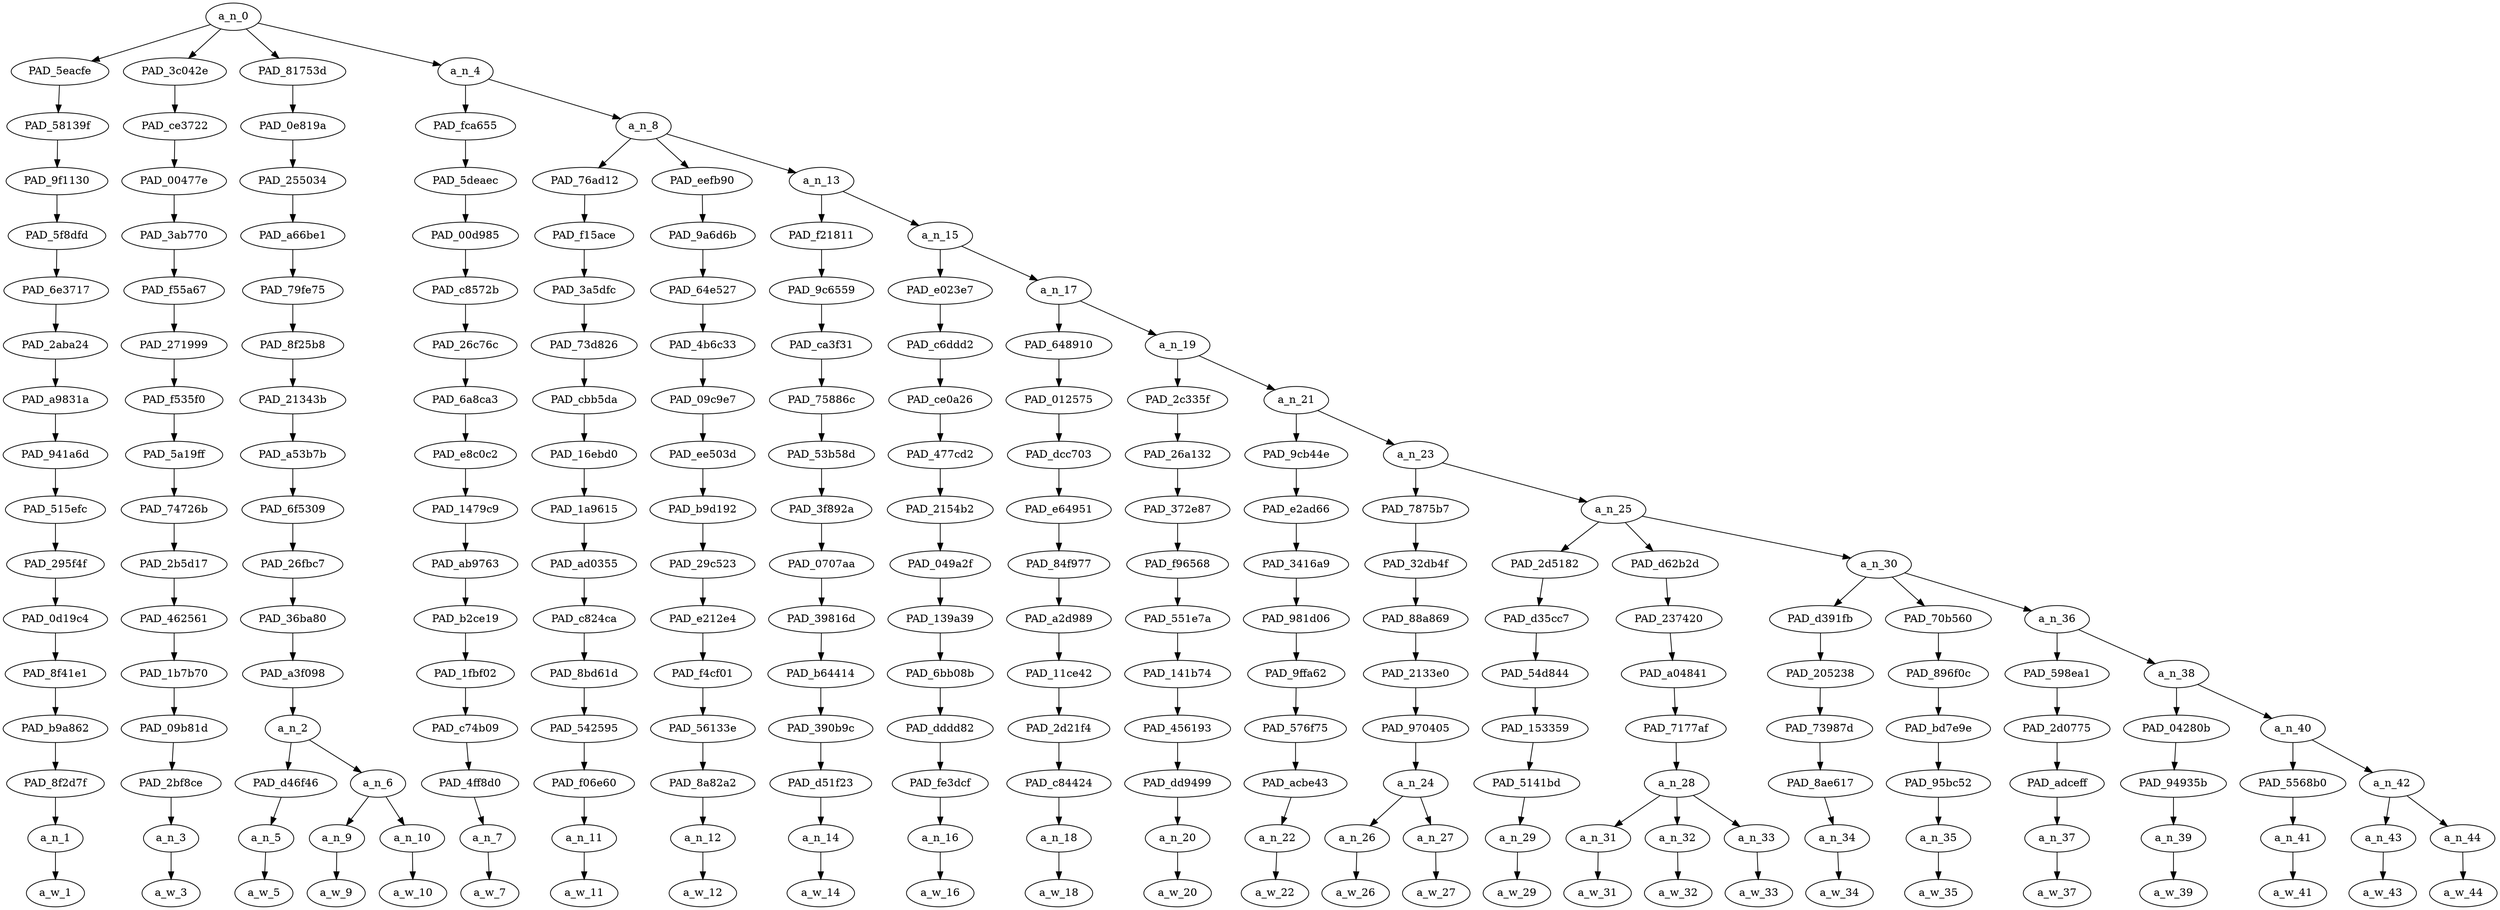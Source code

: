 strict digraph "" {
	a_n_0	[div_dir=-1,
		index=0,
		level=16,
		pos="2.9815131293402777,16!",
		text_span="[0, 1, 2, 3, 4, 5, 6, 7, 8, 9, 10, 11, 12, 13, 14, 15, 16, 17, 18, 19, 20, 21, 22, 23, 24, 25]",
		value=1.00000001];
	PAD_5eacfe	[div_dir=1,
		index=0,
		level=15,
		pos="0.0,15!",
		text_span="[0]",
		value=0.05384408];
	a_n_0 -> PAD_5eacfe;
	PAD_3c042e	[div_dir=1,
		index=2,
		level=15,
		pos="4.0,15!",
		text_span="[4]",
		value=0.02436364];
	a_n_0 -> PAD_3c042e;
	PAD_81753d	[div_dir=-1,
		index=1,
		level=15,
		pos="1.75,15!",
		text_span="[1, 2, 3]",
		value=0.12063521];
	a_n_0 -> PAD_81753d;
	a_n_4	[div_dir=-1,
		index=3,
		level=15,
		pos="6.176052517361111,15!",
		text_span="[5, 6, 7, 8, 9, 10, 11, 12, 13, 14, 15, 16, 17, 18, 19, 20, 21, 22, 23, 24, 25]",
		value=0.80088240];
	a_n_0 -> a_n_4;
	PAD_58139f	[div_dir=1,
		index=0,
		level=14,
		pos="0.0,14!",
		text_span="[0]",
		value=0.05384408];
	PAD_5eacfe -> PAD_58139f;
	PAD_9f1130	[div_dir=1,
		index=0,
		level=13,
		pos="0.0,13!",
		text_span="[0]",
		value=0.05384408];
	PAD_58139f -> PAD_9f1130;
	PAD_5f8dfd	[div_dir=1,
		index=0,
		level=12,
		pos="0.0,12!",
		text_span="[0]",
		value=0.05384408];
	PAD_9f1130 -> PAD_5f8dfd;
	PAD_6e3717	[div_dir=1,
		index=0,
		level=11,
		pos="0.0,11!",
		text_span="[0]",
		value=0.05384408];
	PAD_5f8dfd -> PAD_6e3717;
	PAD_2aba24	[div_dir=1,
		index=0,
		level=10,
		pos="0.0,10!",
		text_span="[0]",
		value=0.05384408];
	PAD_6e3717 -> PAD_2aba24;
	PAD_a9831a	[div_dir=1,
		index=0,
		level=9,
		pos="0.0,9!",
		text_span="[0]",
		value=0.05384408];
	PAD_2aba24 -> PAD_a9831a;
	PAD_941a6d	[div_dir=1,
		index=0,
		level=8,
		pos="0.0,8!",
		text_span="[0]",
		value=0.05384408];
	PAD_a9831a -> PAD_941a6d;
	PAD_515efc	[div_dir=1,
		index=0,
		level=7,
		pos="0.0,7!",
		text_span="[0]",
		value=0.05384408];
	PAD_941a6d -> PAD_515efc;
	PAD_295f4f	[div_dir=1,
		index=0,
		level=6,
		pos="0.0,6!",
		text_span="[0]",
		value=0.05384408];
	PAD_515efc -> PAD_295f4f;
	PAD_0d19c4	[div_dir=1,
		index=0,
		level=5,
		pos="0.0,5!",
		text_span="[0]",
		value=0.05384408];
	PAD_295f4f -> PAD_0d19c4;
	PAD_8f41e1	[div_dir=1,
		index=0,
		level=4,
		pos="0.0,4!",
		text_span="[0]",
		value=0.05384408];
	PAD_0d19c4 -> PAD_8f41e1;
	PAD_b9a862	[div_dir=1,
		index=0,
		level=3,
		pos="0.0,3!",
		text_span="[0]",
		value=0.05384408];
	PAD_8f41e1 -> PAD_b9a862;
	PAD_8f2d7f	[div_dir=1,
		index=0,
		level=2,
		pos="0.0,2!",
		text_span="[0]",
		value=0.05384408];
	PAD_b9a862 -> PAD_8f2d7f;
	a_n_1	[div_dir=1,
		index=0,
		level=1,
		pos="0.0,1!",
		text_span="[0]",
		value=0.05384408];
	PAD_8f2d7f -> a_n_1;
	a_w_1	[div_dir=0,
		index=0,
		level=0,
		pos="0,0!",
		text_span="[0]",
		value="<user>"];
	a_n_1 -> a_w_1;
	PAD_ce3722	[div_dir=1,
		index=2,
		level=14,
		pos="4.0,14!",
		text_span="[4]",
		value=0.02436364];
	PAD_3c042e -> PAD_ce3722;
	PAD_00477e	[div_dir=1,
		index=2,
		level=13,
		pos="4.0,13!",
		text_span="[4]",
		value=0.02436364];
	PAD_ce3722 -> PAD_00477e;
	PAD_3ab770	[div_dir=1,
		index=2,
		level=12,
		pos="4.0,12!",
		text_span="[4]",
		value=0.02436364];
	PAD_00477e -> PAD_3ab770;
	PAD_f55a67	[div_dir=1,
		index=2,
		level=11,
		pos="4.0,11!",
		text_span="[4]",
		value=0.02436364];
	PAD_3ab770 -> PAD_f55a67;
	PAD_271999	[div_dir=1,
		index=2,
		level=10,
		pos="4.0,10!",
		text_span="[4]",
		value=0.02436364];
	PAD_f55a67 -> PAD_271999;
	PAD_f535f0	[div_dir=1,
		index=2,
		level=9,
		pos="4.0,9!",
		text_span="[4]",
		value=0.02436364];
	PAD_271999 -> PAD_f535f0;
	PAD_5a19ff	[div_dir=1,
		index=2,
		level=8,
		pos="4.0,8!",
		text_span="[4]",
		value=0.02436364];
	PAD_f535f0 -> PAD_5a19ff;
	PAD_74726b	[div_dir=1,
		index=2,
		level=7,
		pos="4.0,7!",
		text_span="[4]",
		value=0.02436364];
	PAD_5a19ff -> PAD_74726b;
	PAD_2b5d17	[div_dir=1,
		index=2,
		level=6,
		pos="4.0,6!",
		text_span="[4]",
		value=0.02436364];
	PAD_74726b -> PAD_2b5d17;
	PAD_462561	[div_dir=1,
		index=2,
		level=5,
		pos="4.0,5!",
		text_span="[4]",
		value=0.02436364];
	PAD_2b5d17 -> PAD_462561;
	PAD_1b7b70	[div_dir=1,
		index=2,
		level=4,
		pos="4.0,4!",
		text_span="[4]",
		value=0.02436364];
	PAD_462561 -> PAD_1b7b70;
	PAD_09b81d	[div_dir=1,
		index=2,
		level=3,
		pos="4.0,3!",
		text_span="[4]",
		value=0.02436364];
	PAD_1b7b70 -> PAD_09b81d;
	PAD_2bf8ce	[div_dir=1,
		index=3,
		level=2,
		pos="4.0,2!",
		text_span="[4]",
		value=0.02436364];
	PAD_09b81d -> PAD_2bf8ce;
	a_n_3	[div_dir=1,
		index=4,
		level=1,
		pos="4.0,1!",
		text_span="[4]",
		value=0.02436364];
	PAD_2bf8ce -> a_n_3;
	a_w_3	[div_dir=0,
		index=4,
		level=0,
		pos="4,0!",
		text_span="[4]",
		value=it];
	a_n_3 -> a_w_3;
	PAD_0e819a	[div_dir=-1,
		index=1,
		level=14,
		pos="1.75,14!",
		text_span="[1, 2, 3]",
		value=0.12063521];
	PAD_81753d -> PAD_0e819a;
	PAD_255034	[div_dir=-1,
		index=1,
		level=13,
		pos="1.75,13!",
		text_span="[1, 2, 3]",
		value=0.12063521];
	PAD_0e819a -> PAD_255034;
	PAD_a66be1	[div_dir=-1,
		index=1,
		level=12,
		pos="1.75,12!",
		text_span="[1, 2, 3]",
		value=0.12063521];
	PAD_255034 -> PAD_a66be1;
	PAD_79fe75	[div_dir=-1,
		index=1,
		level=11,
		pos="1.75,11!",
		text_span="[1, 2, 3]",
		value=0.12063521];
	PAD_a66be1 -> PAD_79fe75;
	PAD_8f25b8	[div_dir=-1,
		index=1,
		level=10,
		pos="1.75,10!",
		text_span="[1, 2, 3]",
		value=0.12063521];
	PAD_79fe75 -> PAD_8f25b8;
	PAD_21343b	[div_dir=-1,
		index=1,
		level=9,
		pos="1.75,9!",
		text_span="[1, 2, 3]",
		value=0.12063521];
	PAD_8f25b8 -> PAD_21343b;
	PAD_a53b7b	[div_dir=-1,
		index=1,
		level=8,
		pos="1.75,8!",
		text_span="[1, 2, 3]",
		value=0.12063521];
	PAD_21343b -> PAD_a53b7b;
	PAD_6f5309	[div_dir=-1,
		index=1,
		level=7,
		pos="1.75,7!",
		text_span="[1, 2, 3]",
		value=0.12063521];
	PAD_a53b7b -> PAD_6f5309;
	PAD_26fbc7	[div_dir=-1,
		index=1,
		level=6,
		pos="1.75,6!",
		text_span="[1, 2, 3]",
		value=0.12063521];
	PAD_6f5309 -> PAD_26fbc7;
	PAD_36ba80	[div_dir=-1,
		index=1,
		level=5,
		pos="1.75,5!",
		text_span="[1, 2, 3]",
		value=0.12063521];
	PAD_26fbc7 -> PAD_36ba80;
	PAD_a3f098	[div_dir=-1,
		index=1,
		level=4,
		pos="1.75,4!",
		text_span="[1, 2, 3]",
		value=0.12063521];
	PAD_36ba80 -> PAD_a3f098;
	a_n_2	[div_dir=-1,
		index=1,
		level=3,
		pos="1.75,3!",
		text_span="[1, 2, 3]",
		value=0.12063521];
	PAD_a3f098 -> a_n_2;
	PAD_d46f46	[div_dir=-1,
		index=1,
		level=2,
		pos="1.0,2!",
		text_span="[1]",
		value=0.03041436];
	a_n_2 -> PAD_d46f46;
	a_n_6	[div_dir=-1,
		index=2,
		level=2,
		pos="2.5,2!",
		text_span="[2, 3]",
		value=0.08975083];
	a_n_2 -> a_n_6;
	a_n_5	[div_dir=-1,
		index=1,
		level=1,
		pos="1.0,1!",
		text_span="[1]",
		value=0.03041436];
	PAD_d46f46 -> a_n_5;
	a_w_5	[div_dir=0,
		index=1,
		level=0,
		pos="1,0!",
		text_span="[1]",
		value=by];
	a_n_5 -> a_w_5;
	a_n_9	[div_dir=-1,
		index=2,
		level=1,
		pos="2.0,1!",
		text_span="[2]",
		value=0.02504431];
	a_n_6 -> a_n_9;
	a_n_10	[div_dir=-1,
		index=3,
		level=1,
		pos="3.0,1!",
		text_span="[3]",
		value=0.06427774];
	a_n_6 -> a_n_10;
	a_w_9	[div_dir=0,
		index=2,
		level=0,
		pos="2,0!",
		text_span="[2]",
		value=that];
	a_n_9 -> a_w_9;
	a_w_10	[div_dir=0,
		index=3,
		level=0,
		pos="3,0!",
		text_span="[3]",
		value=logic];
	a_n_10 -> a_w_10;
	PAD_fca655	[div_dir=-1,
		index=3,
		level=14,
		pos="5.0,14!",
		text_span="[5]",
		value=0.02015163];
	a_n_4 -> PAD_fca655;
	a_n_8	[div_dir=-1,
		index=4,
		level=14,
		pos="7.352105034722222,14!",
		text_span="[6, 7, 8, 9, 10, 11, 12, 13, 14, 15, 16, 17, 18, 19, 20, 21, 22, 23, 24, 25]",
		value=0.78058094];
	a_n_4 -> a_n_8;
	PAD_5deaec	[div_dir=-1,
		index=3,
		level=13,
		pos="5.0,13!",
		text_span="[5]",
		value=0.02015163];
	PAD_fca655 -> PAD_5deaec;
	PAD_00d985	[div_dir=-1,
		index=3,
		level=12,
		pos="5.0,12!",
		text_span="[5]",
		value=0.02015163];
	PAD_5deaec -> PAD_00d985;
	PAD_c8572b	[div_dir=-1,
		index=3,
		level=11,
		pos="5.0,11!",
		text_span="[5]",
		value=0.02015163];
	PAD_00d985 -> PAD_c8572b;
	PAD_26c76c	[div_dir=-1,
		index=3,
		level=10,
		pos="5.0,10!",
		text_span="[5]",
		value=0.02015163];
	PAD_c8572b -> PAD_26c76c;
	PAD_6a8ca3	[div_dir=-1,
		index=3,
		level=9,
		pos="5.0,9!",
		text_span="[5]",
		value=0.02015163];
	PAD_26c76c -> PAD_6a8ca3;
	PAD_e8c0c2	[div_dir=-1,
		index=3,
		level=8,
		pos="5.0,8!",
		text_span="[5]",
		value=0.02015163];
	PAD_6a8ca3 -> PAD_e8c0c2;
	PAD_1479c9	[div_dir=-1,
		index=3,
		level=7,
		pos="5.0,7!",
		text_span="[5]",
		value=0.02015163];
	PAD_e8c0c2 -> PAD_1479c9;
	PAD_ab9763	[div_dir=-1,
		index=3,
		level=6,
		pos="5.0,6!",
		text_span="[5]",
		value=0.02015163];
	PAD_1479c9 -> PAD_ab9763;
	PAD_b2ce19	[div_dir=-1,
		index=3,
		level=5,
		pos="5.0,5!",
		text_span="[5]",
		value=0.02015163];
	PAD_ab9763 -> PAD_b2ce19;
	PAD_1fbf02	[div_dir=-1,
		index=3,
		level=4,
		pos="5.0,4!",
		text_span="[5]",
		value=0.02015163];
	PAD_b2ce19 -> PAD_1fbf02;
	PAD_c74b09	[div_dir=-1,
		index=3,
		level=3,
		pos="5.0,3!",
		text_span="[5]",
		value=0.02015163];
	PAD_1fbf02 -> PAD_c74b09;
	PAD_4ff8d0	[div_dir=-1,
		index=4,
		level=2,
		pos="5.0,2!",
		text_span="[5]",
		value=0.02015163];
	PAD_c74b09 -> PAD_4ff8d0;
	a_n_7	[div_dir=-1,
		index=5,
		level=1,
		pos="5.0,1!",
		text_span="[5]",
		value=0.02015163];
	PAD_4ff8d0 -> a_n_7;
	a_w_7	[div_dir=0,
		index=5,
		level=0,
		pos="5,0!",
		text_span="[5]",
		value=would];
	a_n_7 -> a_w_7;
	PAD_76ad12	[div_dir=-1,
		index=4,
		level=13,
		pos="6.0,13!",
		text_span="[6]",
		value=0.01761334];
	a_n_8 -> PAD_76ad12;
	PAD_eefb90	[div_dir=1,
		index=5,
		level=13,
		pos="7.0,13!",
		text_span="[7]",
		value=0.03752929];
	a_n_8 -> PAD_eefb90;
	a_n_13	[div_dir=-1,
		index=6,
		level=13,
		pos="9.056315104166668,13!",
		text_span="[8, 9, 10, 11, 12, 13, 14, 15, 16, 17, 18, 19, 20, 21, 22, 23, 24, 25]",
		value=0.72529657];
	a_n_8 -> a_n_13;
	PAD_f15ace	[div_dir=-1,
		index=4,
		level=12,
		pos="6.0,12!",
		text_span="[6]",
		value=0.01761334];
	PAD_76ad12 -> PAD_f15ace;
	PAD_3a5dfc	[div_dir=-1,
		index=4,
		level=11,
		pos="6.0,11!",
		text_span="[6]",
		value=0.01761334];
	PAD_f15ace -> PAD_3a5dfc;
	PAD_73d826	[div_dir=-1,
		index=4,
		level=10,
		pos="6.0,10!",
		text_span="[6]",
		value=0.01761334];
	PAD_3a5dfc -> PAD_73d826;
	PAD_cbb5da	[div_dir=-1,
		index=4,
		level=9,
		pos="6.0,9!",
		text_span="[6]",
		value=0.01761334];
	PAD_73d826 -> PAD_cbb5da;
	PAD_16ebd0	[div_dir=-1,
		index=4,
		level=8,
		pos="6.0,8!",
		text_span="[6]",
		value=0.01761334];
	PAD_cbb5da -> PAD_16ebd0;
	PAD_1a9615	[div_dir=-1,
		index=4,
		level=7,
		pos="6.0,7!",
		text_span="[6]",
		value=0.01761334];
	PAD_16ebd0 -> PAD_1a9615;
	PAD_ad0355	[div_dir=-1,
		index=4,
		level=6,
		pos="6.0,6!",
		text_span="[6]",
		value=0.01761334];
	PAD_1a9615 -> PAD_ad0355;
	PAD_c824ca	[div_dir=-1,
		index=4,
		level=5,
		pos="6.0,5!",
		text_span="[6]",
		value=0.01761334];
	PAD_ad0355 -> PAD_c824ca;
	PAD_8bd61d	[div_dir=-1,
		index=4,
		level=4,
		pos="6.0,4!",
		text_span="[6]",
		value=0.01761334];
	PAD_c824ca -> PAD_8bd61d;
	PAD_542595	[div_dir=-1,
		index=4,
		level=3,
		pos="6.0,3!",
		text_span="[6]",
		value=0.01761334];
	PAD_8bd61d -> PAD_542595;
	PAD_f06e60	[div_dir=-1,
		index=5,
		level=2,
		pos="6.0,2!",
		text_span="[6]",
		value=0.01761334];
	PAD_542595 -> PAD_f06e60;
	a_n_11	[div_dir=-1,
		index=6,
		level=1,
		pos="6.0,1!",
		text_span="[6]",
		value=0.01761334];
	PAD_f06e60 -> a_n_11;
	a_w_11	[div_dir=0,
		index=6,
		level=0,
		pos="6,0!",
		text_span="[6]",
		value=be];
	a_n_11 -> a_w_11;
	PAD_9a6d6b	[div_dir=1,
		index=5,
		level=12,
		pos="7.0,12!",
		text_span="[7]",
		value=0.03752929];
	PAD_eefb90 -> PAD_9a6d6b;
	PAD_64e527	[div_dir=1,
		index=5,
		level=11,
		pos="7.0,11!",
		text_span="[7]",
		value=0.03752929];
	PAD_9a6d6b -> PAD_64e527;
	PAD_4b6c33	[div_dir=1,
		index=5,
		level=10,
		pos="7.0,10!",
		text_span="[7]",
		value=0.03752929];
	PAD_64e527 -> PAD_4b6c33;
	PAD_09c9e7	[div_dir=1,
		index=5,
		level=9,
		pos="7.0,9!",
		text_span="[7]",
		value=0.03752929];
	PAD_4b6c33 -> PAD_09c9e7;
	PAD_ee503d	[div_dir=1,
		index=5,
		level=8,
		pos="7.0,8!",
		text_span="[7]",
		value=0.03752929];
	PAD_09c9e7 -> PAD_ee503d;
	PAD_b9d192	[div_dir=1,
		index=5,
		level=7,
		pos="7.0,7!",
		text_span="[7]",
		value=0.03752929];
	PAD_ee503d -> PAD_b9d192;
	PAD_29c523	[div_dir=1,
		index=5,
		level=6,
		pos="7.0,6!",
		text_span="[7]",
		value=0.03752929];
	PAD_b9d192 -> PAD_29c523;
	PAD_e212e4	[div_dir=1,
		index=5,
		level=5,
		pos="7.0,5!",
		text_span="[7]",
		value=0.03752929];
	PAD_29c523 -> PAD_e212e4;
	PAD_f4cf01	[div_dir=1,
		index=5,
		level=4,
		pos="7.0,4!",
		text_span="[7]",
		value=0.03752929];
	PAD_e212e4 -> PAD_f4cf01;
	PAD_56133e	[div_dir=1,
		index=5,
		level=3,
		pos="7.0,3!",
		text_span="[7]",
		value=0.03752929];
	PAD_f4cf01 -> PAD_56133e;
	PAD_8a82a2	[div_dir=1,
		index=6,
		level=2,
		pos="7.0,2!",
		text_span="[7]",
		value=0.03752929];
	PAD_56133e -> PAD_8a82a2;
	a_n_12	[div_dir=1,
		index=7,
		level=1,
		pos="7.0,1!",
		text_span="[7]",
		value=0.03752929];
	PAD_8a82a2 -> a_n_12;
	a_w_12	[div_dir=0,
		index=7,
		level=0,
		pos="7,0!",
		text_span="[7]",
		value=fine];
	a_n_12 -> a_w_12;
	PAD_f21811	[div_dir=1,
		index=6,
		level=12,
		pos="8.0,12!",
		text_span="[8]",
		value=0.03812909];
	a_n_13 -> PAD_f21811;
	a_n_15	[div_dir=-1,
		index=7,
		level=12,
		pos="10.112630208333334,12!",
		text_span="[9, 10, 11, 12, 13, 14, 15, 16, 17, 18, 19, 20, 21, 22, 23, 24, 25]",
		value=0.68703506];
	a_n_13 -> a_n_15;
	PAD_9c6559	[div_dir=1,
		index=6,
		level=11,
		pos="8.0,11!",
		text_span="[8]",
		value=0.03812909];
	PAD_f21811 -> PAD_9c6559;
	PAD_ca3f31	[div_dir=1,
		index=6,
		level=10,
		pos="8.0,10!",
		text_span="[8]",
		value=0.03812909];
	PAD_9c6559 -> PAD_ca3f31;
	PAD_75886c	[div_dir=1,
		index=6,
		level=9,
		pos="8.0,9!",
		text_span="[8]",
		value=0.03812909];
	PAD_ca3f31 -> PAD_75886c;
	PAD_53b58d	[div_dir=1,
		index=6,
		level=8,
		pos="8.0,8!",
		text_span="[8]",
		value=0.03812909];
	PAD_75886c -> PAD_53b58d;
	PAD_3f892a	[div_dir=1,
		index=6,
		level=7,
		pos="8.0,7!",
		text_span="[8]",
		value=0.03812909];
	PAD_53b58d -> PAD_3f892a;
	PAD_0707aa	[div_dir=1,
		index=6,
		level=6,
		pos="8.0,6!",
		text_span="[8]",
		value=0.03812909];
	PAD_3f892a -> PAD_0707aa;
	PAD_39816d	[div_dir=1,
		index=6,
		level=5,
		pos="8.0,5!",
		text_span="[8]",
		value=0.03812909];
	PAD_0707aa -> PAD_39816d;
	PAD_b64414	[div_dir=1,
		index=6,
		level=4,
		pos="8.0,4!",
		text_span="[8]",
		value=0.03812909];
	PAD_39816d -> PAD_b64414;
	PAD_390b9c	[div_dir=1,
		index=6,
		level=3,
		pos="8.0,3!",
		text_span="[8]",
		value=0.03812909];
	PAD_b64414 -> PAD_390b9c;
	PAD_d51f23	[div_dir=1,
		index=7,
		level=2,
		pos="8.0,2!",
		text_span="[8]",
		value=0.03812909];
	PAD_390b9c -> PAD_d51f23;
	a_n_14	[div_dir=1,
		index=8,
		level=1,
		pos="8.0,1!",
		text_span="[8]",
		value=0.03812909];
	PAD_d51f23 -> a_n_14;
	a_w_14	[div_dir=0,
		index=8,
		level=0,
		pos="8,0!",
		text_span="[8]",
		value=for];
	a_n_14 -> a_w_14;
	PAD_e023e7	[div_dir=-1,
		index=7,
		level=11,
		pos="9.0,11!",
		text_span="[9]",
		value=0.15163256];
	a_n_15 -> PAD_e023e7;
	a_n_17	[div_dir=1,
		index=8,
		level=11,
		pos="11.225260416666668,11!",
		text_span="[10, 11, 12, 13, 14, 15, 16, 17, 18, 19, 20, 21, 22, 23, 24, 25]",
		value=0.53524457];
	a_n_15 -> a_n_17;
	PAD_c6ddd2	[div_dir=-1,
		index=7,
		level=10,
		pos="9.0,10!",
		text_span="[9]",
		value=0.15163256];
	PAD_e023e7 -> PAD_c6ddd2;
	PAD_ce0a26	[div_dir=-1,
		index=7,
		level=9,
		pos="9.0,9!",
		text_span="[9]",
		value=0.15163256];
	PAD_c6ddd2 -> PAD_ce0a26;
	PAD_477cd2	[div_dir=-1,
		index=7,
		level=8,
		pos="9.0,8!",
		text_span="[9]",
		value=0.15163256];
	PAD_ce0a26 -> PAD_477cd2;
	PAD_2154b2	[div_dir=-1,
		index=7,
		level=7,
		pos="9.0,7!",
		text_span="[9]",
		value=0.15163256];
	PAD_477cd2 -> PAD_2154b2;
	PAD_049a2f	[div_dir=-1,
		index=7,
		level=6,
		pos="9.0,6!",
		text_span="[9]",
		value=0.15163256];
	PAD_2154b2 -> PAD_049a2f;
	PAD_139a39	[div_dir=-1,
		index=7,
		level=5,
		pos="9.0,5!",
		text_span="[9]",
		value=0.15163256];
	PAD_049a2f -> PAD_139a39;
	PAD_6bb08b	[div_dir=-1,
		index=7,
		level=4,
		pos="9.0,4!",
		text_span="[9]",
		value=0.15163256];
	PAD_139a39 -> PAD_6bb08b;
	PAD_dddd82	[div_dir=-1,
		index=7,
		level=3,
		pos="9.0,3!",
		text_span="[9]",
		value=0.15163256];
	PAD_6bb08b -> PAD_dddd82;
	PAD_fe3dcf	[div_dir=-1,
		index=8,
		level=2,
		pos="9.0,2!",
		text_span="[9]",
		value=0.15163256];
	PAD_dddd82 -> PAD_fe3dcf;
	a_n_16	[div_dir=-1,
		index=9,
		level=1,
		pos="9.0,1!",
		text_span="[9]",
		value=0.15163256];
	PAD_fe3dcf -> a_n_16;
	a_w_16	[div_dir=0,
		index=9,
		level=0,
		pos="9,0!",
		text_span="[9]",
		value=jews];
	a_n_16 -> a_w_16;
	PAD_648910	[div_dir=1,
		index=8,
		level=10,
		pos="10.0,10!",
		text_span="[10]",
		value=0.03421409];
	a_n_17 -> PAD_648910;
	a_n_19	[div_dir=1,
		index=9,
		level=10,
		pos="12.450520833333334,10!",
		text_span="[11, 12, 13, 14, 15, 16, 17, 18, 19, 20, 21, 22, 23, 24, 25]",
		value=0.50099212];
	a_n_17 -> a_n_19;
	PAD_012575	[div_dir=1,
		index=8,
		level=9,
		pos="10.0,9!",
		text_span="[10]",
		value=0.03421409];
	PAD_648910 -> PAD_012575;
	PAD_dcc703	[div_dir=1,
		index=8,
		level=8,
		pos="10.0,8!",
		text_span="[10]",
		value=0.03421409];
	PAD_012575 -> PAD_dcc703;
	PAD_e64951	[div_dir=1,
		index=8,
		level=7,
		pos="10.0,7!",
		text_span="[10]",
		value=0.03421409];
	PAD_dcc703 -> PAD_e64951;
	PAD_84f977	[div_dir=1,
		index=8,
		level=6,
		pos="10.0,6!",
		text_span="[10]",
		value=0.03421409];
	PAD_e64951 -> PAD_84f977;
	PAD_a2d989	[div_dir=1,
		index=8,
		level=5,
		pos="10.0,5!",
		text_span="[10]",
		value=0.03421409];
	PAD_84f977 -> PAD_a2d989;
	PAD_11ce42	[div_dir=1,
		index=8,
		level=4,
		pos="10.0,4!",
		text_span="[10]",
		value=0.03421409];
	PAD_a2d989 -> PAD_11ce42;
	PAD_2d21f4	[div_dir=1,
		index=8,
		level=3,
		pos="10.0,3!",
		text_span="[10]",
		value=0.03421409];
	PAD_11ce42 -> PAD_2d21f4;
	PAD_c84424	[div_dir=1,
		index=9,
		level=2,
		pos="10.0,2!",
		text_span="[10]",
		value=0.03421409];
	PAD_2d21f4 -> PAD_c84424;
	a_n_18	[div_dir=1,
		index=10,
		level=1,
		pos="10.0,1!",
		text_span="[10]",
		value=0.03421409];
	PAD_c84424 -> a_n_18;
	a_w_18	[div_dir=0,
		index=10,
		level=0,
		pos="10,0!",
		text_span="[10]",
		value=to];
	a_n_18 -> a_w_18;
	PAD_2c335f	[div_dir=1,
		index=9,
		level=9,
		pos="11.0,9!",
		text_span="[11]",
		value=0.08895054];
	a_n_19 -> PAD_2c335f;
	a_n_21	[div_dir=1,
		index=10,
		level=9,
		pos="13.901041666666668,9!",
		text_span="[12, 13, 14, 15, 16, 17, 18, 19, 20, 21, 22, 23, 24, 25]",
		value=0.41201854];
	a_n_19 -> a_n_21;
	PAD_26a132	[div_dir=1,
		index=9,
		level=8,
		pos="11.0,8!",
		text_span="[11]",
		value=0.08895054];
	PAD_2c335f -> PAD_26a132;
	PAD_372e87	[div_dir=1,
		index=9,
		level=7,
		pos="11.0,7!",
		text_span="[11]",
		value=0.08895054];
	PAD_26a132 -> PAD_372e87;
	PAD_f96568	[div_dir=1,
		index=9,
		level=6,
		pos="11.0,6!",
		text_span="[11]",
		value=0.08895054];
	PAD_372e87 -> PAD_f96568;
	PAD_551e7a	[div_dir=1,
		index=9,
		level=5,
		pos="11.0,5!",
		text_span="[11]",
		value=0.08895054];
	PAD_f96568 -> PAD_551e7a;
	PAD_141b74	[div_dir=1,
		index=9,
		level=4,
		pos="11.0,4!",
		text_span="[11]",
		value=0.08895054];
	PAD_551e7a -> PAD_141b74;
	PAD_456193	[div_dir=1,
		index=9,
		level=3,
		pos="11.0,3!",
		text_span="[11]",
		value=0.08895054];
	PAD_141b74 -> PAD_456193;
	PAD_dd9499	[div_dir=1,
		index=10,
		level=2,
		pos="11.0,2!",
		text_span="[11]",
		value=0.08895054];
	PAD_456193 -> PAD_dd9499;
	a_n_20	[div_dir=1,
		index=11,
		level=1,
		pos="11.0,1!",
		text_span="[11]",
		value=0.08895054];
	PAD_dd9499 -> a_n_20;
	a_w_20	[div_dir=0,
		index=11,
		level=0,
		pos="11,0!",
		text_span="[11]",
		value=terrorize];
	a_n_20 -> a_w_20;
	PAD_9cb44e	[div_dir=-1,
		index=10,
		level=8,
		pos="12.0,8!",
		text_span="[12]",
		value=0.02696314];
	a_n_21 -> PAD_9cb44e;
	a_n_23	[div_dir=1,
		index=11,
		level=8,
		pos="15.802083333333334,8!",
		text_span="[13, 14, 15, 16, 17, 18, 19, 20, 21, 22, 23, 24, 25]",
		value=0.38504033];
	a_n_21 -> a_n_23;
	PAD_e2ad66	[div_dir=-1,
		index=10,
		level=7,
		pos="12.0,7!",
		text_span="[12]",
		value=0.02696314];
	PAD_9cb44e -> PAD_e2ad66;
	PAD_3416a9	[div_dir=-1,
		index=10,
		level=6,
		pos="12.0,6!",
		text_span="[12]",
		value=0.02696314];
	PAD_e2ad66 -> PAD_3416a9;
	PAD_981d06	[div_dir=-1,
		index=10,
		level=5,
		pos="12.0,5!",
		text_span="[12]",
		value=0.02696314];
	PAD_3416a9 -> PAD_981d06;
	PAD_9ffa62	[div_dir=-1,
		index=10,
		level=4,
		pos="12.0,4!",
		text_span="[12]",
		value=0.02696314];
	PAD_981d06 -> PAD_9ffa62;
	PAD_576f75	[div_dir=-1,
		index=10,
		level=3,
		pos="12.0,3!",
		text_span="[12]",
		value=0.02696314];
	PAD_9ffa62 -> PAD_576f75;
	PAD_acbe43	[div_dir=-1,
		index=11,
		level=2,
		pos="12.0,2!",
		text_span="[12]",
		value=0.02696314];
	PAD_576f75 -> PAD_acbe43;
	a_n_22	[div_dir=-1,
		index=12,
		level=1,
		pos="12.0,1!",
		text_span="[12]",
		value=0.02696314];
	PAD_acbe43 -> a_n_22;
	a_w_22	[div_dir=0,
		index=12,
		level=0,
		pos="12,0!",
		text_span="[12]",
		value=since];
	a_n_22 -> a_w_22;
	PAD_7875b7	[div_dir=1,
		index=11,
		level=7,
		pos="13.5,7!",
		text_span="[13, 14]",
		value=0.07744091];
	a_n_23 -> PAD_7875b7;
	a_n_25	[div_dir=-1,
		index=12,
		level=7,
		pos="18.104166666666668,7!",
		text_span="[15, 16, 17, 18, 19, 20, 21, 22, 23, 24, 25]",
		value=0.30755763];
	a_n_23 -> a_n_25;
	PAD_32db4f	[div_dir=1,
		index=11,
		level=6,
		pos="13.5,6!",
		text_span="[13, 14]",
		value=0.07744091];
	PAD_7875b7 -> PAD_32db4f;
	PAD_88a869	[div_dir=1,
		index=11,
		level=5,
		pos="13.5,5!",
		text_span="[13, 14]",
		value=0.07744091];
	PAD_32db4f -> PAD_88a869;
	PAD_2133e0	[div_dir=1,
		index=11,
		level=4,
		pos="13.5,4!",
		text_span="[13, 14]",
		value=0.07744091];
	PAD_88a869 -> PAD_2133e0;
	PAD_970405	[div_dir=1,
		index=11,
		level=3,
		pos="13.5,3!",
		text_span="[13, 14]",
		value=0.07744091];
	PAD_2133e0 -> PAD_970405;
	a_n_24	[div_dir=1,
		index=12,
		level=2,
		pos="13.5,2!",
		text_span="[13, 14]",
		value=0.07744091];
	PAD_970405 -> a_n_24;
	a_n_26	[div_dir=-1,
		index=13,
		level=1,
		pos="13.0,1!",
		text_span="[13]",
		value=0.03352366];
	a_n_24 -> a_n_26;
	a_n_27	[div_dir=1,
		index=14,
		level=1,
		pos="14.0,1!",
		text_span="[14]",
		value=0.04380363];
	a_n_24 -> a_n_27;
	a_w_26	[div_dir=0,
		index=13,
		level=0,
		pos="13,0!",
		text_span="[13]",
		value=your];
	a_n_26 -> a_w_26;
	a_w_27	[div_dir=0,
		index=14,
		level=0,
		pos="14,0!",
		text_span="[14]",
		value=people];
	a_n_27 -> a_w_27;
	PAD_2d5182	[div_dir=1,
		index=13,
		level=6,
		pos="18.0,6!",
		text_span="[18]",
		value=0.02359976];
	a_n_25 -> PAD_2d5182;
	PAD_d62b2d	[div_dir=1,
		index=12,
		level=6,
		pos="16.0,6!",
		text_span="[15, 16, 17]",
		value=0.08217830];
	a_n_25 -> PAD_d62b2d;
	a_n_30	[div_dir=-1,
		index=14,
		level=6,
		pos="20.3125,6!",
		text_span="[19, 20, 21, 22, 23, 24, 25]",
		value=0.20177769];
	a_n_25 -> a_n_30;
	PAD_d35cc7	[div_dir=1,
		index=13,
		level=5,
		pos="18.0,5!",
		text_span="[18]",
		value=0.02359976];
	PAD_2d5182 -> PAD_d35cc7;
	PAD_54d844	[div_dir=1,
		index=13,
		level=4,
		pos="18.0,4!",
		text_span="[18]",
		value=0.02359976];
	PAD_d35cc7 -> PAD_54d844;
	PAD_153359	[div_dir=1,
		index=13,
		level=3,
		pos="18.0,3!",
		text_span="[18]",
		value=0.02359976];
	PAD_54d844 -> PAD_153359;
	PAD_5141bd	[div_dir=1,
		index=14,
		level=2,
		pos="18.0,2!",
		text_span="[18]",
		value=0.02359976];
	PAD_153359 -> PAD_5141bd;
	a_n_29	[div_dir=1,
		index=18,
		level=1,
		pos="18.0,1!",
		text_span="[18]",
		value=0.02359976];
	PAD_5141bd -> a_n_29;
	a_w_29	[div_dir=0,
		index=18,
		level=0,
		pos="18,0!",
		text_span="[18]",
		value=and];
	a_n_29 -> a_w_29;
	PAD_237420	[div_dir=1,
		index=12,
		level=5,
		pos="16.0,5!",
		text_span="[15, 16, 17]",
		value=0.08217830];
	PAD_d62b2d -> PAD_237420;
	PAD_a04841	[div_dir=1,
		index=12,
		level=4,
		pos="16.0,4!",
		text_span="[15, 16, 17]",
		value=0.08217830];
	PAD_237420 -> PAD_a04841;
	PAD_7177af	[div_dir=1,
		index=12,
		level=3,
		pos="16.0,3!",
		text_span="[15, 16, 17]",
		value=0.08217830];
	PAD_a04841 -> PAD_7177af;
	a_n_28	[div_dir=1,
		index=13,
		level=2,
		pos="16.0,2!",
		text_span="[15, 16, 17]",
		value=0.08217830];
	PAD_7177af -> a_n_28;
	a_n_31	[div_dir=1,
		index=15,
		level=1,
		pos="15.0,1!",
		text_span="[15]",
		value=0.02632520];
	a_n_28 -> a_n_31;
	a_n_32	[div_dir=1,
		index=16,
		level=1,
		pos="16.0,1!",
		text_span="[16]",
		value=0.02493466];
	a_n_28 -> a_n_32;
	a_n_33	[div_dir=1,
		index=17,
		level=1,
		pos="17.0,1!",
		text_span="[17]",
		value=0.03080400];
	a_n_28 -> a_n_33;
	a_w_31	[div_dir=0,
		index=15,
		level=0,
		pos="15,0!",
		text_span="[15]",
		value=call];
	a_n_31 -> a_w_31;
	a_w_32	[div_dir=0,
		index=16,
		level=0,
		pos="16,0!",
		text_span="[16]",
		value=them];
	a_n_32 -> a_w_32;
	a_w_33	[div_dir=0,
		index=17,
		level=0,
		pos="17,0!",
		text_span="[17]",
		value=evil];
	a_n_33 -> a_w_33;
	PAD_d391fb	[div_dir=-1,
		index=14,
		level=5,
		pos="19.0,5!",
		text_span="[19]",
		value=0.03398300];
	a_n_30 -> PAD_d391fb;
	PAD_70b560	[div_dir=1,
		index=15,
		level=5,
		pos="20.0,5!",
		text_span="[20]",
		value=0.03461118];
	a_n_30 -> PAD_70b560;
	a_n_36	[div_dir=-1,
		index=16,
		level=5,
		pos="21.9375,5!",
		text_span="[21, 22, 23, 24, 25]",
		value=0.13305165];
	a_n_30 -> a_n_36;
	PAD_205238	[div_dir=-1,
		index=14,
		level=4,
		pos="19.0,4!",
		text_span="[19]",
		value=0.03398300];
	PAD_d391fb -> PAD_205238;
	PAD_73987d	[div_dir=-1,
		index=14,
		level=3,
		pos="19.0,3!",
		text_span="[19]",
		value=0.03398300];
	PAD_205238 -> PAD_73987d;
	PAD_8ae617	[div_dir=-1,
		index=15,
		level=2,
		pos="19.0,2!",
		text_span="[19]",
		value=0.03398300];
	PAD_73987d -> PAD_8ae617;
	a_n_34	[div_dir=-1,
		index=19,
		level=1,
		pos="19.0,1!",
		text_span="[19]",
		value=0.03398300];
	PAD_8ae617 -> a_n_34;
	a_w_34	[div_dir=0,
		index=19,
		level=0,
		pos="19,0!",
		text_span="[19]",
		value=blame];
	a_n_34 -> a_w_34;
	PAD_896f0c	[div_dir=1,
		index=15,
		level=4,
		pos="20.0,4!",
		text_span="[20]",
		value=0.03461118];
	PAD_70b560 -> PAD_896f0c;
	PAD_bd7e9e	[div_dir=1,
		index=15,
		level=3,
		pos="20.0,3!",
		text_span="[20]",
		value=0.03461118];
	PAD_896f0c -> PAD_bd7e9e;
	PAD_95bc52	[div_dir=1,
		index=16,
		level=2,
		pos="20.0,2!",
		text_span="[20]",
		value=0.03461118];
	PAD_bd7e9e -> PAD_95bc52;
	a_n_35	[div_dir=1,
		index=20,
		level=1,
		pos="20.0,1!",
		text_span="[20]",
		value=0.03461118];
	PAD_95bc52 -> a_n_35;
	a_w_35	[div_dir=0,
		index=20,
		level=0,
		pos="20,0!",
		text_span="[20]",
		value=them1];
	a_n_35 -> a_w_35;
	PAD_598ea1	[div_dir=-1,
		index=16,
		level=4,
		pos="21.0,4!",
		text_span="[21]",
		value=0.01740944];
	a_n_36 -> PAD_598ea1;
	a_n_38	[div_dir=-1,
		index=17,
		level=4,
		pos="22.875,4!",
		text_span="[22, 23, 24, 25]",
		value=0.11550354];
	a_n_36 -> a_n_38;
	PAD_2d0775	[div_dir=-1,
		index=16,
		level=3,
		pos="21.0,3!",
		text_span="[21]",
		value=0.01740944];
	PAD_598ea1 -> PAD_2d0775;
	PAD_adceff	[div_dir=-1,
		index=17,
		level=2,
		pos="21.0,2!",
		text_span="[21]",
		value=0.01740944];
	PAD_2d0775 -> PAD_adceff;
	a_n_37	[div_dir=-1,
		index=21,
		level=1,
		pos="21.0,1!",
		text_span="[21]",
		value=0.01740944];
	PAD_adceff -> a_n_37;
	a_w_37	[div_dir=0,
		index=21,
		level=0,
		pos="21,0!",
		text_span="[21]",
		value=for1];
	a_n_37 -> a_w_37;
	PAD_04280b	[div_dir=1,
		index=17,
		level=3,
		pos="22.0,3!",
		text_span="[22]",
		value=0.01779085];
	a_n_38 -> PAD_04280b;
	a_n_40	[div_dir=-1,
		index=18,
		level=3,
		pos="23.75,3!",
		text_span="[23, 24, 25]",
		value=0.09758222];
	a_n_38 -> a_n_40;
	PAD_94935b	[div_dir=1,
		index=18,
		level=2,
		pos="22.0,2!",
		text_span="[22]",
		value=0.01779085];
	PAD_04280b -> PAD_94935b;
	a_n_39	[div_dir=1,
		index=22,
		level=1,
		pos="22.0,1!",
		text_span="[22]",
		value=0.01779085];
	PAD_94935b -> a_n_39;
	a_w_39	[div_dir=0,
		index=22,
		level=0,
		pos="22,0!",
		text_span="[22]",
		value=all];
	a_n_39 -> a_w_39;
	PAD_5568b0	[div_dir=-1,
		index=19,
		level=2,
		pos="23.0,2!",
		text_span="[23]",
		value=0.01645641];
	a_n_40 -> PAD_5568b0;
	a_n_42	[div_dir=-1,
		index=20,
		level=2,
		pos="24.5,2!",
		text_span="[24, 25]",
		value=0.08096602];
	a_n_40 -> a_n_42;
	a_n_41	[div_dir=-1,
		index=23,
		level=1,
		pos="23.0,1!",
		text_span="[23]",
		value=0.01645641];
	PAD_5568b0 -> a_n_41;
	a_w_41	[div_dir=0,
		index=23,
		level=0,
		pos="23,0!",
		text_span="[23]",
		value=of];
	a_n_41 -> a_w_41;
	a_n_43	[div_dir=-1,
		index=24,
		level=1,
		pos="24.0,1!",
		text_span="[24]",
		value=0.03259269];
	a_n_42 -> a_n_43;
	a_n_44	[div_dir=-1,
		index=25,
		level=1,
		pos="25.0,1!",
		text_span="[25]",
		value=0.04818700];
	a_n_42 -> a_n_44;
	a_w_43	[div_dir=0,
		index=24,
		level=0,
		pos="24,0!",
		text_span="[24]",
		value=your1];
	a_n_43 -> a_w_43;
	a_w_44	[div_dir=0,
		index=25,
		level=0,
		pos="25,0!",
		text_span="[25]",
		value=problems];
	a_n_44 -> a_w_44;
}
